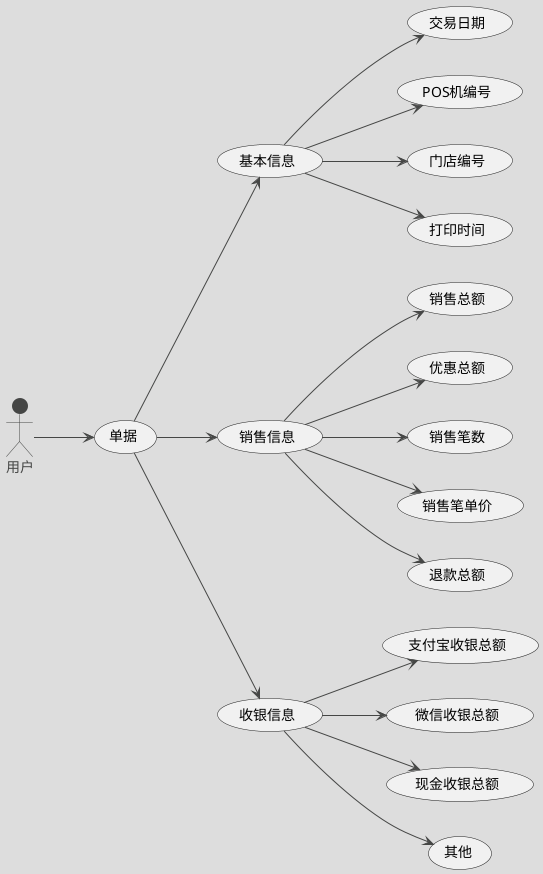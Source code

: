 @startuml
'https://plantuml.com/use-case-diagram
!theme toy

left to right direction

'-----------------------------------------------------------
actor 用户 as user
'-----------------------------------------------------------

usecase 单据


usecase 基本信息
usecase 交易日期
usecase POS机编号
usecase 门店编号
usecase 打印时间

usecase 销售信息
usecase 销售总额
usecase 优惠总额
usecase 销售笔数
usecase 销售笔单价
usecase 退款总额

usecase 收银信息
usecase 支付宝收银总额
usecase 微信收银总额
usecase 现金收银总额
usecase 其他




user --> 单据




单据 --> 基本信息
单据 --> 销售信息
单据 --> 收银信息

基本信息 --> 交易日期
基本信息 --> POS机编号
基本信息 --> 门店编号
基本信息 --> 打印时间

销售信息 --> 销售总额
销售信息 --> 优惠总额
销售信息 --> 销售笔数
销售信息 --> 销售笔单价
销售信息 --> 退款总额

收银信息 --> 支付宝收银总额
收银信息 --> 微信收银总额
收银信息 --> 现金收银总额
收银信息 --> 其他
@enduml